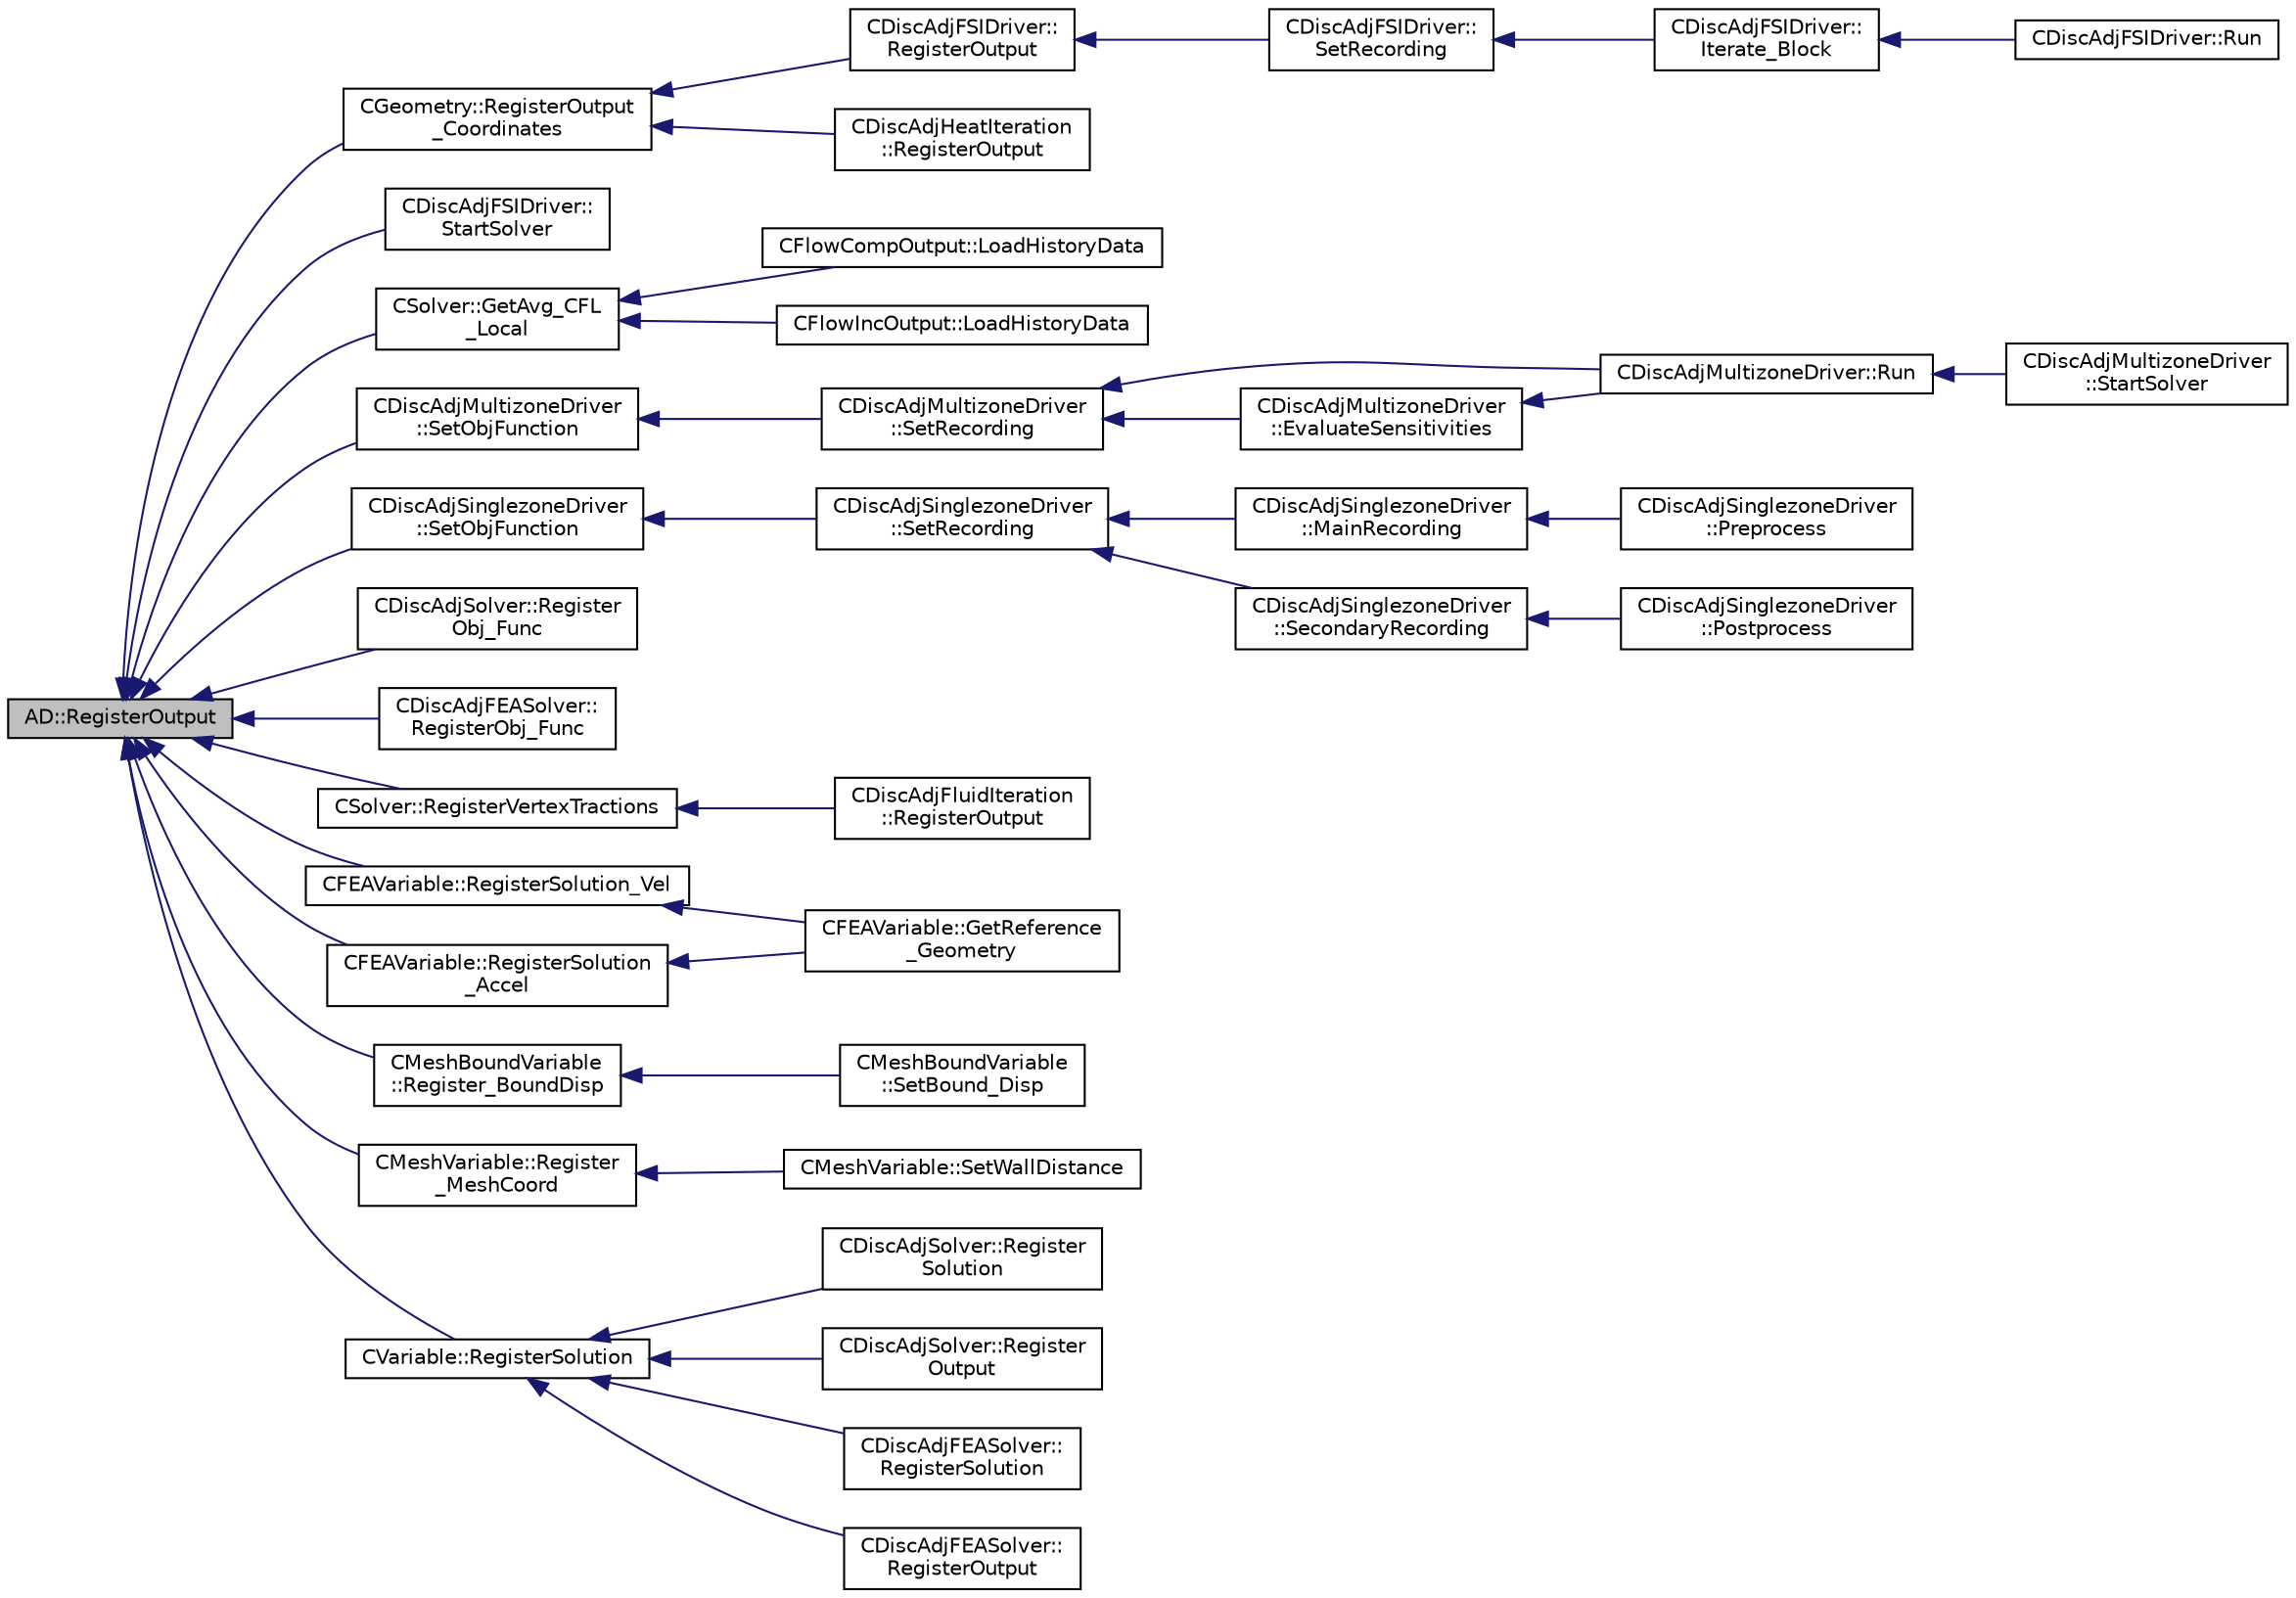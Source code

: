 digraph "AD::RegisterOutput"
{
  edge [fontname="Helvetica",fontsize="10",labelfontname="Helvetica",labelfontsize="10"];
  node [fontname="Helvetica",fontsize="10",shape=record];
  rankdir="LR";
  Node161 [label="AD::RegisterOutput",height=0.2,width=0.4,color="black", fillcolor="grey75", style="filled", fontcolor="black"];
  Node161 -> Node162 [dir="back",color="midnightblue",fontsize="10",style="solid",fontname="Helvetica"];
  Node162 [label="CGeometry::RegisterOutput\l_Coordinates",height=0.2,width=0.4,color="black", fillcolor="white", style="filled",URL="$class_c_geometry.html#a9753d802fb30f928edaee697975e437b",tooltip="Register the coordinates of the mesh nodes as output. "];
  Node162 -> Node163 [dir="back",color="midnightblue",fontsize="10",style="solid",fontname="Helvetica"];
  Node163 [label="CDiscAdjFSIDriver::\lRegisterOutput",height=0.2,width=0.4,color="black", fillcolor="white", style="filled",URL="$class_c_disc_adj_f_s_i_driver.html#a9ded22bec80b5a9e020e13c6cff40f2e",tooltip="Restart the output variables for adjoint FSI problems: flow conservative, fluid mesh position and str..."];
  Node163 -> Node164 [dir="back",color="midnightblue",fontsize="10",style="solid",fontname="Helvetica"];
  Node164 [label="CDiscAdjFSIDriver::\lSetRecording",height=0.2,width=0.4,color="black", fillcolor="white", style="filled",URL="$class_c_disc_adj_f_s_i_driver.html#ab07394a77802e469a321ccd1b10cb988",tooltip="Set the recording for a Discrete Adjoint iteration for the FSI problem. "];
  Node164 -> Node165 [dir="back",color="midnightblue",fontsize="10",style="solid",fontname="Helvetica"];
  Node165 [label="CDiscAdjFSIDriver::\lIterate_Block",height=0.2,width=0.4,color="black", fillcolor="white", style="filled",URL="$class_c_disc_adj_f_s_i_driver.html#a84949f139fa795b7d34d6ff77e82eb5c",tooltip="Iterate a certain block for adjoint FSI - may be the whole set of variables or independent and subite..."];
  Node165 -> Node166 [dir="back",color="midnightblue",fontsize="10",style="solid",fontname="Helvetica"];
  Node166 [label="CDiscAdjFSIDriver::Run",height=0.2,width=0.4,color="black", fillcolor="white", style="filled",URL="$class_c_disc_adj_f_s_i_driver.html#a2e965d6e9c4dcfc296077cae225cab21",tooltip="Run a Discrete Adjoint iteration for the FSI problem. "];
  Node162 -> Node167 [dir="back",color="midnightblue",fontsize="10",style="solid",fontname="Helvetica"];
  Node167 [label="CDiscAdjHeatIteration\l::RegisterOutput",height=0.2,width=0.4,color="black", fillcolor="white", style="filled",URL="$class_c_disc_adj_heat_iteration.html#ac4a35376f14c7ea09fec7f15ad6c3b6c",tooltip="Initializes the adjoints of the output variables of the fluid iteration. "];
  Node161 -> Node168 [dir="back",color="midnightblue",fontsize="10",style="solid",fontname="Helvetica"];
  Node168 [label="CDiscAdjFSIDriver::\lStartSolver",height=0.2,width=0.4,color="black", fillcolor="white", style="filled",URL="$class_c_disc_adj_f_s_i_driver.html#a680927053cdc362185d161c9ba806de5",tooltip="Launch the computation for FSI adjoint (legacy) driver. "];
  Node161 -> Node169 [dir="back",color="midnightblue",fontsize="10",style="solid",fontname="Helvetica"];
  Node169 [label="CSolver::GetAvg_CFL\l_Local",height=0.2,width=0.4,color="black", fillcolor="white", style="filled",URL="$class_c_solver.html#a31d395fbd6cc3c1e9da37af80a82d280",tooltip="Get the value of the average local CFL number. "];
  Node169 -> Node170 [dir="back",color="midnightblue",fontsize="10",style="solid",fontname="Helvetica"];
  Node170 [label="CFlowCompOutput::LoadHistoryData",height=0.2,width=0.4,color="black", fillcolor="white", style="filled",URL="$class_c_flow_comp_output.html#a393cb19a691990ee6e88f844eccc79ed",tooltip="Load the history output field values. "];
  Node169 -> Node171 [dir="back",color="midnightblue",fontsize="10",style="solid",fontname="Helvetica"];
  Node171 [label="CFlowIncOutput::LoadHistoryData",height=0.2,width=0.4,color="black", fillcolor="white", style="filled",URL="$class_c_flow_inc_output.html#a466112efa2e3a89cdd2456701a0480b5",tooltip="Load the history output field values. "];
  Node161 -> Node172 [dir="back",color="midnightblue",fontsize="10",style="solid",fontname="Helvetica"];
  Node172 [label="CDiscAdjMultizoneDriver\l::SetObjFunction",height=0.2,width=0.4,color="black", fillcolor="white", style="filled",URL="$class_c_disc_adj_multizone_driver.html#afda203e78a0e4cfde8c3fbb02ef3fd3e",tooltip="Set the objective function. "];
  Node172 -> Node173 [dir="back",color="midnightblue",fontsize="10",style="solid",fontname="Helvetica"];
  Node173 [label="CDiscAdjMultizoneDriver\l::SetRecording",height=0.2,width=0.4,color="black", fillcolor="white", style="filled",URL="$class_c_disc_adj_multizone_driver.html#a441f8669a04147aacab7df463e1dd021",tooltip="Record one iteration of the primal problem within each zone. "];
  Node173 -> Node174 [dir="back",color="midnightblue",fontsize="10",style="solid",fontname="Helvetica"];
  Node174 [label="CDiscAdjMultizoneDriver::Run",height=0.2,width=0.4,color="black", fillcolor="white", style="filled",URL="$class_c_disc_adj_multizone_driver.html#af996aecdb6d20aa4fc81c9b67295abf5",tooltip="[Overload] Run an discrete adjoint update of all solvers within multiple zones. "];
  Node174 -> Node175 [dir="back",color="midnightblue",fontsize="10",style="solid",fontname="Helvetica"];
  Node175 [label="CDiscAdjMultizoneDriver\l::StartSolver",height=0.2,width=0.4,color="black", fillcolor="white", style="filled",URL="$class_c_disc_adj_multizone_driver.html#a75de0a1a482ceeed4301a384f1515092",tooltip="[Overload] Launch the computation for discrete adjoint multizone problems. "];
  Node173 -> Node176 [dir="back",color="midnightblue",fontsize="10",style="solid",fontname="Helvetica"];
  Node176 [label="CDiscAdjMultizoneDriver\l::EvaluateSensitivities",height=0.2,width=0.4,color="black", fillcolor="white", style="filled",URL="$class_c_disc_adj_multizone_driver.html#ac2789097629674cfb7d4de64954024df",tooltip="Evaluate sensitivites for the current adjoint solution and output files. "];
  Node176 -> Node174 [dir="back",color="midnightblue",fontsize="10",style="solid",fontname="Helvetica"];
  Node161 -> Node177 [dir="back",color="midnightblue",fontsize="10",style="solid",fontname="Helvetica"];
  Node177 [label="CDiscAdjSinglezoneDriver\l::SetObjFunction",height=0.2,width=0.4,color="black", fillcolor="white", style="filled",URL="$class_c_disc_adj_singlezone_driver.html#aea0513ac808106c6a92be610b3b17a6a",tooltip="Set the objective function. "];
  Node177 -> Node178 [dir="back",color="midnightblue",fontsize="10",style="solid",fontname="Helvetica"];
  Node178 [label="CDiscAdjSinglezoneDriver\l::SetRecording",height=0.2,width=0.4,color="black", fillcolor="white", style="filled",URL="$class_c_disc_adj_singlezone_driver.html#a7e519f0f189a3a102b0630edaaa9d233",tooltip="Record one iteration of a flow iteration in within multiple zones. "];
  Node178 -> Node179 [dir="back",color="midnightblue",fontsize="10",style="solid",fontname="Helvetica"];
  Node179 [label="CDiscAdjSinglezoneDriver\l::MainRecording",height=0.2,width=0.4,color="black", fillcolor="white", style="filled",URL="$class_c_disc_adj_singlezone_driver.html#af4087bc4859a336b67555336d8f28aaf",tooltip="Record the main computational path. "];
  Node179 -> Node180 [dir="back",color="midnightblue",fontsize="10",style="solid",fontname="Helvetica"];
  Node180 [label="CDiscAdjSinglezoneDriver\l::Preprocess",height=0.2,width=0.4,color="black", fillcolor="white", style="filled",URL="$class_c_disc_adj_singlezone_driver.html#a2d0785572312526d0bd695a14dd405f2",tooltip="Preprocess the single-zone iteration. "];
  Node178 -> Node181 [dir="back",color="midnightblue",fontsize="10",style="solid",fontname="Helvetica"];
  Node181 [label="CDiscAdjSinglezoneDriver\l::SecondaryRecording",height=0.2,width=0.4,color="black", fillcolor="white", style="filled",URL="$class_c_disc_adj_singlezone_driver.html#ad328a74dd89ed2e335b22c4bf2b53cb0",tooltip="Record the secondary computational path. "];
  Node181 -> Node182 [dir="back",color="midnightblue",fontsize="10",style="solid",fontname="Helvetica"];
  Node182 [label="CDiscAdjSinglezoneDriver\l::Postprocess",height=0.2,width=0.4,color="black", fillcolor="white", style="filled",URL="$class_c_disc_adj_singlezone_driver.html#af0ac923c07d86674b252c28df9a115da",tooltip="Postprocess the adjoint iteration for ZONE_0. "];
  Node161 -> Node183 [dir="back",color="midnightblue",fontsize="10",style="solid",fontname="Helvetica"];
  Node183 [label="CDiscAdjSolver::Register\lObj_Func",height=0.2,width=0.4,color="black", fillcolor="white", style="filled",URL="$class_c_disc_adj_solver.html#a021bde37a7532ce497cb3c5688b865b9",tooltip="Register the objective function as output. "];
  Node161 -> Node184 [dir="back",color="midnightblue",fontsize="10",style="solid",fontname="Helvetica"];
  Node184 [label="CDiscAdjFEASolver::\lRegisterObj_Func",height=0.2,width=0.4,color="black", fillcolor="white", style="filled",URL="$class_c_disc_adj_f_e_a_solver.html#a098b479e185f53b30492f63f6ffba7b7",tooltip="Register the objective function as output. "];
  Node161 -> Node185 [dir="back",color="midnightblue",fontsize="10",style="solid",fontname="Helvetica"];
  Node185 [label="CSolver::RegisterVertexTractions",height=0.2,width=0.4,color="black", fillcolor="white", style="filled",URL="$class_c_solver.html#a83224d5cbe794d179f48414a00e231a1",tooltip="Register the vertex tractions as output. "];
  Node185 -> Node186 [dir="back",color="midnightblue",fontsize="10",style="solid",fontname="Helvetica"];
  Node186 [label="CDiscAdjFluidIteration\l::RegisterOutput",height=0.2,width=0.4,color="black", fillcolor="white", style="filled",URL="$class_c_disc_adj_fluid_iteration.html#afaa0f302eb638a0a89baf5af38bb617f",tooltip="Initializes the adjoints of the output variables of the fluid iteration. "];
  Node161 -> Node187 [dir="back",color="midnightblue",fontsize="10",style="solid",fontname="Helvetica"];
  Node187 [label="CFEAVariable::RegisterSolution_Vel",height=0.2,width=0.4,color="black", fillcolor="white", style="filled",URL="$class_c_f_e_a_variable.html#a1b084fb49ae3dcfff45d04e72ba37825",tooltip="Register the variables in the velocity array as input/output variable. "];
  Node187 -> Node188 [dir="back",color="midnightblue",fontsize="10",style="solid",fontname="Helvetica"];
  Node188 [label="CFEAVariable::GetReference\l_Geometry",height=0.2,width=0.4,color="black", fillcolor="white", style="filled",URL="$class_c_f_e_a_variable.html#a497265f8b2e8f911817cd4a09f363146",tooltip="Get the value of the reference geometry for the coordinate iVar. "];
  Node161 -> Node189 [dir="back",color="midnightblue",fontsize="10",style="solid",fontname="Helvetica"];
  Node189 [label="CFEAVariable::RegisterSolution\l_Accel",height=0.2,width=0.4,color="black", fillcolor="white", style="filled",URL="$class_c_f_e_a_variable.html#a32f4ace6b997dafa5d5b700e6ffde444",tooltip="Register the variables in the acceleration array as input/output variable. "];
  Node189 -> Node188 [dir="back",color="midnightblue",fontsize="10",style="solid",fontname="Helvetica"];
  Node161 -> Node190 [dir="back",color="midnightblue",fontsize="10",style="solid",fontname="Helvetica"];
  Node190 [label="CMeshBoundVariable\l::Register_BoundDisp",height=0.2,width=0.4,color="black", fillcolor="white", style="filled",URL="$class_c_mesh_bound_variable.html#a78876219554fe8877bd198dbc279be99",tooltip="Register the boundary displacements of the mesh. "];
  Node190 -> Node191 [dir="back",color="midnightblue",fontsize="10",style="solid",fontname="Helvetica"];
  Node191 [label="CMeshBoundVariable\l::SetBound_Disp",height=0.2,width=0.4,color="black", fillcolor="white", style="filled",URL="$class_c_mesh_bound_variable.html#ac72831a7b38dde2858b730fc4ac936eb",tooltip="Set the boundary displacement. "];
  Node161 -> Node192 [dir="back",color="midnightblue",fontsize="10",style="solid",fontname="Helvetica"];
  Node192 [label="CMeshVariable::Register\l_MeshCoord",height=0.2,width=0.4,color="black", fillcolor="white", style="filled",URL="$class_c_mesh_variable.html#ae90fc6273351ed2686b6fba98f6087e5",tooltip="Register the reference coordinates of the mesh. "];
  Node192 -> Node193 [dir="back",color="midnightblue",fontsize="10",style="solid",fontname="Helvetica"];
  Node193 [label="CMeshVariable::SetWallDistance",height=0.2,width=0.4,color="black", fillcolor="white", style="filled",URL="$class_c_mesh_variable.html#abbe5a24d42d80ce4a3776355da9b184a",tooltip="Set the value of the wall distance in reference coordinates. "];
  Node161 -> Node194 [dir="back",color="midnightblue",fontsize="10",style="solid",fontname="Helvetica"];
  Node194 [label="CVariable::RegisterSolution",height=0.2,width=0.4,color="black", fillcolor="white", style="filled",URL="$class_c_variable.html#a5d8ee15634fe43e299092ff882ffa796",tooltip="Register the variables in the solution array as input/output variable. "];
  Node194 -> Node195 [dir="back",color="midnightblue",fontsize="10",style="solid",fontname="Helvetica"];
  Node195 [label="CDiscAdjSolver::Register\lSolution",height=0.2,width=0.4,color="black", fillcolor="white", style="filled",URL="$class_c_disc_adj_solver.html#a6c097e27287f199bcc8972baabd59ae8",tooltip="Performs the preprocessing of the adjoint AD-based solver. Registers all necessary variables on the t..."];
  Node194 -> Node196 [dir="back",color="midnightblue",fontsize="10",style="solid",fontname="Helvetica"];
  Node196 [label="CDiscAdjSolver::Register\lOutput",height=0.2,width=0.4,color="black", fillcolor="white", style="filled",URL="$class_c_disc_adj_solver.html#a7ae8400ddf2c185e6c9b01aa08aec792",tooltip="Performs the preprocessing of the adjoint AD-based solver. Registers all necessary variables that are..."];
  Node194 -> Node197 [dir="back",color="midnightblue",fontsize="10",style="solid",fontname="Helvetica"];
  Node197 [label="CDiscAdjFEASolver::\lRegisterSolution",height=0.2,width=0.4,color="black", fillcolor="white", style="filled",URL="$class_c_disc_adj_f_e_a_solver.html#ad05585130c1922d463e88540fe5a1bf8",tooltip="Performs the preprocessing of the adjoint AD-based solver. Registers all necessary variables on the t..."];
  Node194 -> Node198 [dir="back",color="midnightblue",fontsize="10",style="solid",fontname="Helvetica"];
  Node198 [label="CDiscAdjFEASolver::\lRegisterOutput",height=0.2,width=0.4,color="black", fillcolor="white", style="filled",URL="$class_c_disc_adj_f_e_a_solver.html#a40c2aba093a93b2caf87ab7ced5c3fd0",tooltip="Performs the preprocessing of the adjoint AD-based solver. Registers all necessary variables that are..."];
}
